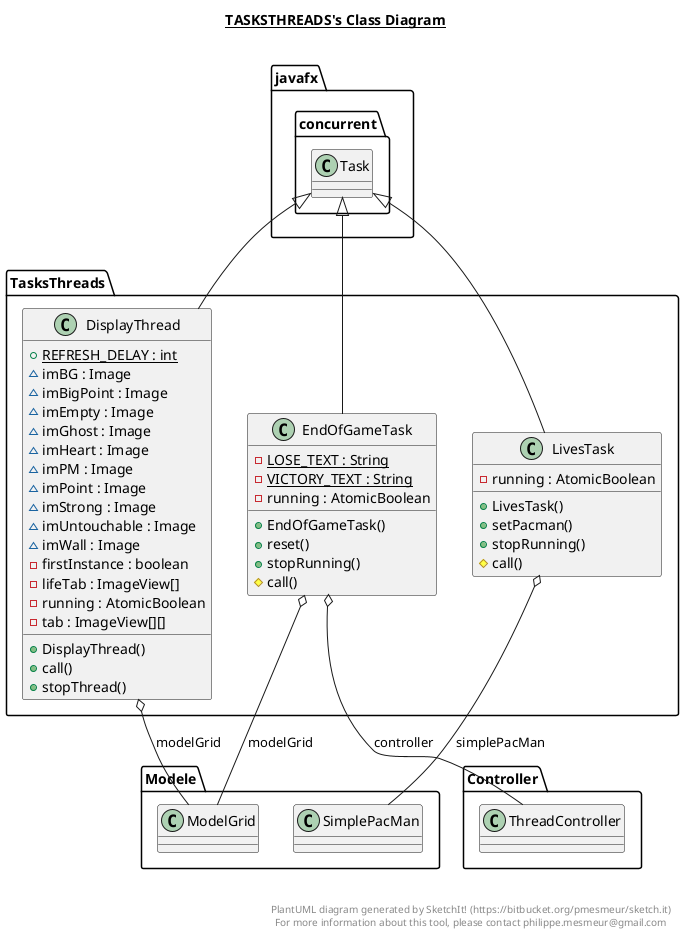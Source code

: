 @startuml

title __TASKSTHREADS's Class Diagram__\n

  namespace TasksThreads {
    class TasksThreads.DisplayThread {
        {static} + REFRESH_DELAY : int
        ~ imBG : Image
        ~ imBigPoint : Image
        ~ imEmpty : Image
        ~ imGhost : Image
        ~ imHeart : Image
        ~ imPM : Image
        ~ imPoint : Image
        ~ imStrong : Image
        ~ imUntouchable : Image
        ~ imWall : Image
        - firstInstance : boolean
        - lifeTab : ImageView[]
        - running : AtomicBoolean
        - tab : ImageView[][]
        + DisplayThread()
        + call()
        + stopThread()
    }
  }
  

  namespace TasksThreads {
    class TasksThreads.EndOfGameTask {
        {static} - LOSE_TEXT : String
        {static} - VICTORY_TEXT : String
        - running : AtomicBoolean
        + EndOfGameTask()
        + reset()
        + stopRunning()
        # call()
    }
  }
  

  namespace TasksThreads {
    class TasksThreads.LivesTask {
        - running : AtomicBoolean
        + LivesTask()
        + setPacman()
        + stopRunning()
        # call()
    }
  }
  

  TasksThreads.DisplayThread -up-|> javafx.concurrent.Task
  TasksThreads.DisplayThread o-- Modele.ModelGrid : modelGrid
  TasksThreads.EndOfGameTask -up-|> javafx.concurrent.Task
  TasksThreads.EndOfGameTask o-- Controller.ThreadController : controller
  TasksThreads.EndOfGameTask o-- Modele.ModelGrid : modelGrid
  TasksThreads.LivesTask -up-|> javafx.concurrent.Task
  TasksThreads.LivesTask o-- Modele.SimplePacMan : simplePacMan


right footer


PlantUML diagram generated by SketchIt! (https://bitbucket.org/pmesmeur/sketch.it)
For more information about this tool, please contact philippe.mesmeur@gmail.com
endfooter

@enduml
